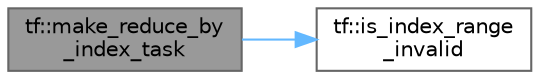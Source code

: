 digraph "tf::make_reduce_by_index_task"
{
 // LATEX_PDF_SIZE
  bgcolor="transparent";
  edge [fontname=Helvetica,fontsize=10,labelfontname=Helvetica,labelfontsize=10];
  node [fontname=Helvetica,fontsize=10,shape=box,height=0.2,width=0.4];
  rankdir="LR";
  Node1 [id="Node000001",label="tf::make_reduce_by\l_index_task",height=0.2,width=0.4,color="gray40", fillcolor="grey60", style="filled", fontcolor="black",tooltip=" "];
  Node1 -> Node2 [id="edge2_Node000001_Node000002",color="steelblue1",style="solid",tooltip=" "];
  Node2 [id="Node000002",label="tf::is_index_range\l_invalid",height=0.2,width=0.4,color="grey40", fillcolor="white", style="filled",URL="$namespacetf.html#aa4db761760106ce6f6d2e7c1ac4d8520",tooltip="checks if the given index range is invalid"];
}
